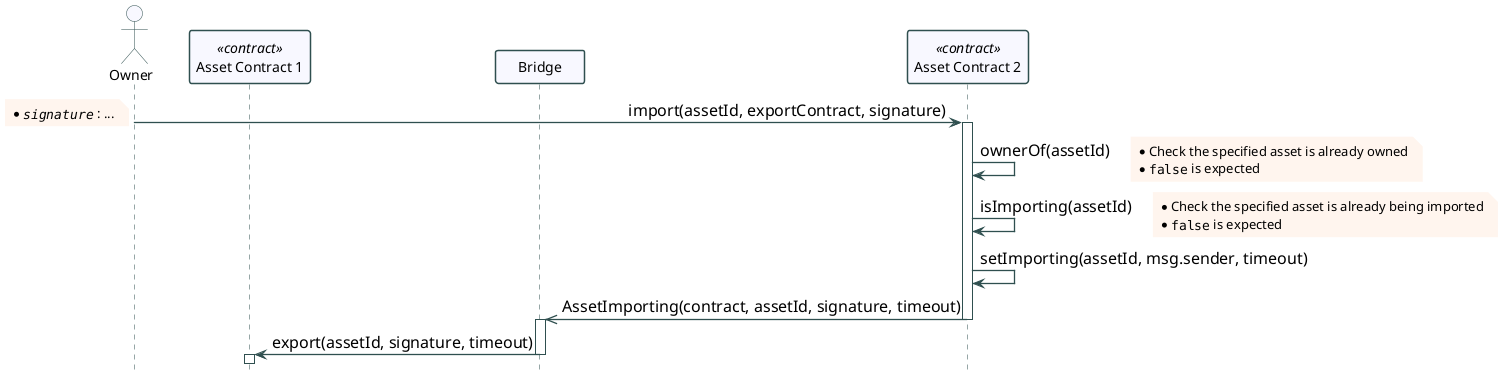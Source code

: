 @startuml

' https://plantuml.com/class-diagram
' https://plantuml.com/sequence-diagram
' https://plantuml-documentation.readthedocs.io/en/latest/formatting/all-skin-params.html
' https://plantuml-documentation.readthedocs.io/en/latest/formatting/all-skin-params.html#class
' https://plantuml.com/creole
' https://www.w3schools.com/colors/colors_names.asp

skinparam {
  'DefaultFontName Consolas
  DefaultFontName Monaco
  'DefaultFontName Lucida Console
  'DefaultMonospacedFontName Consolas
  'DefaultFontStyle bold
  
  BackgroundColor transparent
  PageMargin 10
  BoxPadding 100
  ParticipantPadding 20

  ArrowFontSize 16
  ArrowThickness 1
  MinClassWidth 75
  ClassFontStyle bold
  
  NoteBackgroundColor SeaShell
  NoteBorderColor transparent
  NoteShadowing false
}

skinparam Sequence{
  DividerBorderThickness 1.5
  ReferenceBorderThickness 1.5
  MessageAlignment right

  ArrowColor DarkSlateGray
  ArrowThickness 1.3
  LifeLineBorderColor DarkSlateGray
  LifeLineBorderThickness 1.3

  ActorBorderColor DarkSlateGray
  ActorBackgroundColor GhostWhite
  ParticipantBorderColor DarkSlateGray
  ParticipantBorderThickness 1.5
  ParticipantBackgroundColor GhostWhite

  BoxBackgroundColor transparent
  BoxBorderColor transparent
  
  GroupBorderThickness 1.3
  GroupBorderColor DarkBlue
  GroupBodyBackgroundColor Azure
}

skinparam Group{
  BorderThickness 1.3
  BorderShadowing true
}

hide Circle
hide Footbox
'caption Python 3 Collections


Actor Owner as owner
Participant "Asset Contract 1" as cntr1 <<contract>>
Participant "Bridge" as bridge
Participant "Asset Contract 2" as cntr2 <<contract>>

owner -> cntr2 ++ : import(assetId, exportContract, signature)
  note left
    * //""signature""// : ...
  end note
  cntr2 -> cntr2 : ownerOf(assetId)
    note right 
      *  Check the specified asset is already owned 
      *  ""false"" is expected
    end note
  cntr2 -> cntr2 : isImporting(assetId)
    note right 
      * Check the specified asset is already being imported 
      * ""false"" is expected
    end note
  cntr2 -> cntr2 : setImporting(assetId, msg.sender, timeout)
  cntr2 ->> bridge : AssetImporting(contract, assetId, signature, timeout)
  cntr2 --
  bridge ++
  bridge -> cntr1 : export(assetId, signature, timeout)
  bridge --
  cntr1 ++
  
@enduml